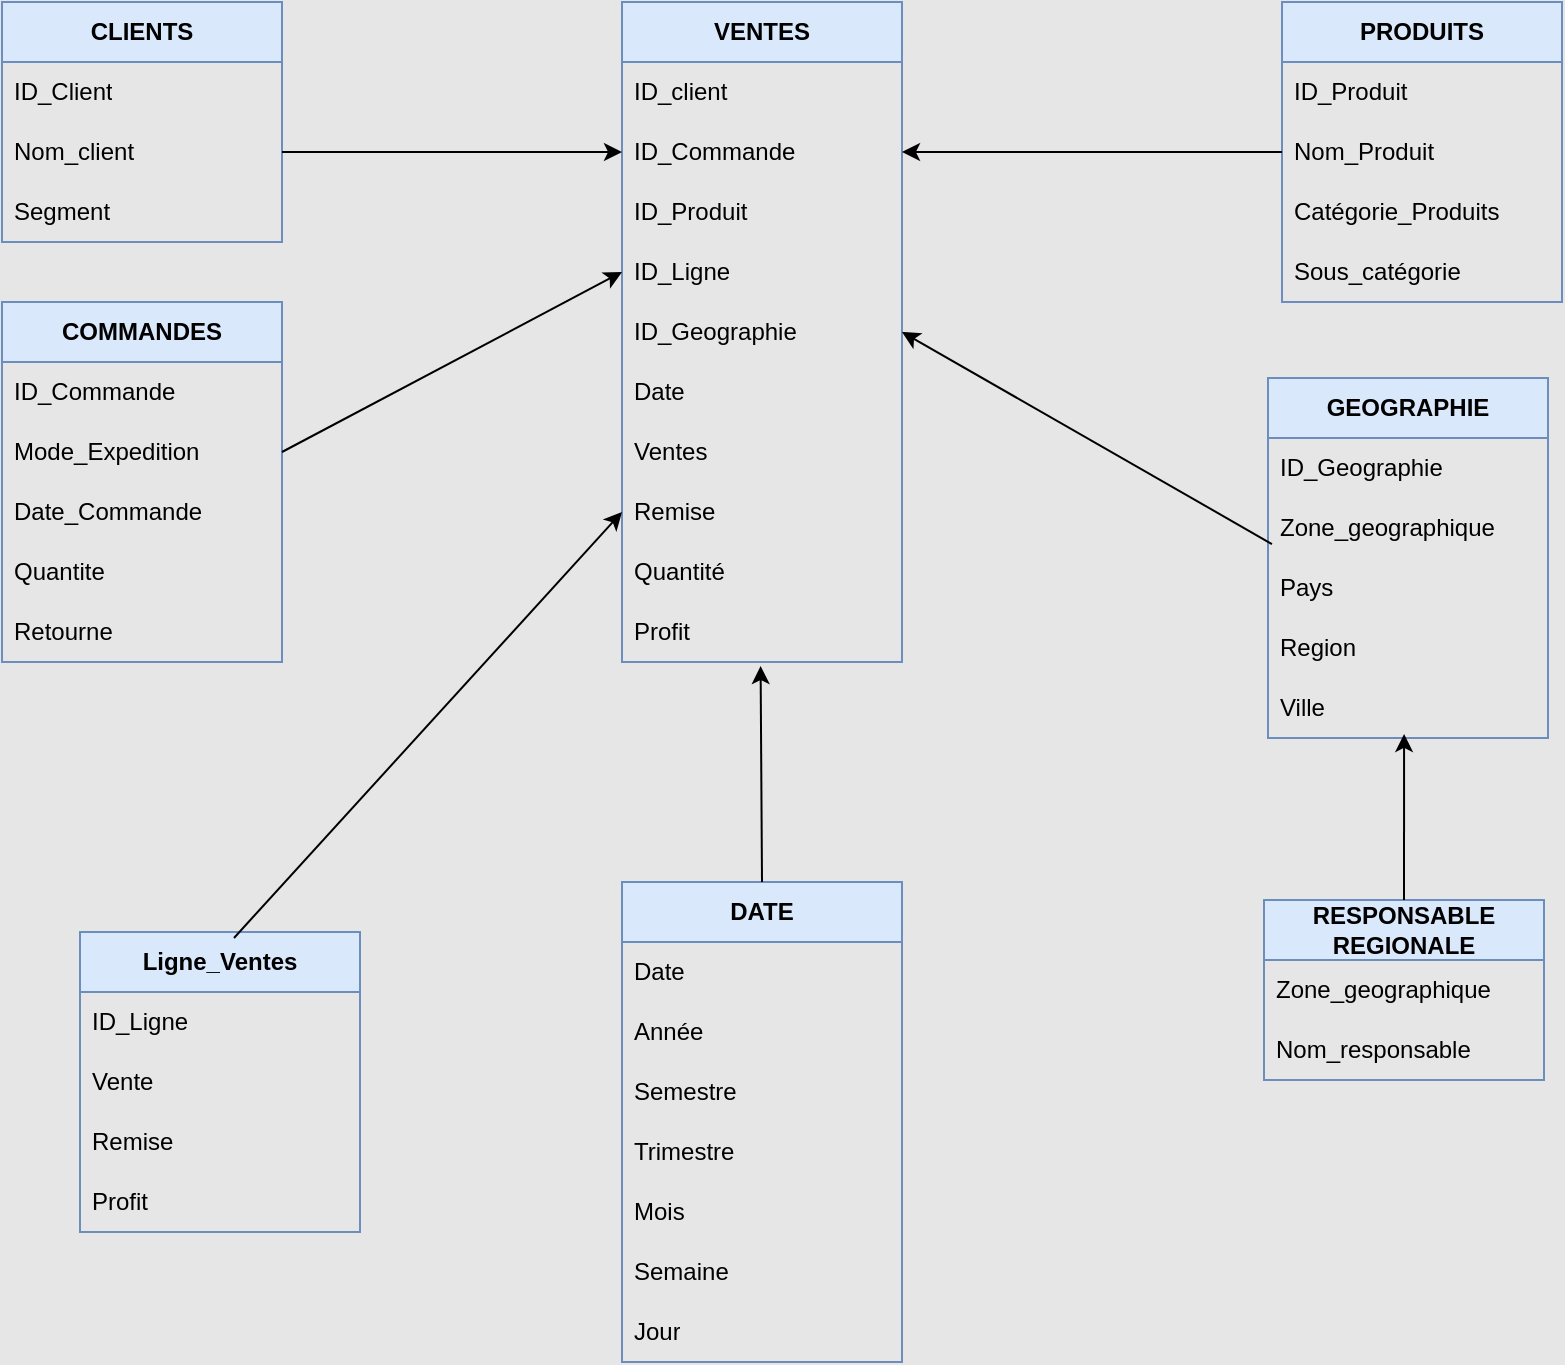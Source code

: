 <mxfile version="24.8.6">
  <diagram name="Page-1" id="FA7bjEqbY3LnTYzdbbdS">
    <mxGraphModel dx="1426" dy="749" grid="0" gridSize="11" guides="1" tooltips="1" connect="1" arrows="1" fold="1" page="1" pageScale="1" pageWidth="1169" pageHeight="827" background="#E6E6E6" math="0" shadow="0">
      <root>
        <mxCell id="0" />
        <mxCell id="1" parent="0" />
        <mxCell id="VqNqxyiwXD6GMl-SkYaF-2" value="VENTES" style="swimlane;fontStyle=1;childLayout=stackLayout;horizontal=1;startSize=30;horizontalStack=0;resizeParent=1;resizeParentMax=0;resizeLast=0;collapsible=1;marginBottom=0;whiteSpace=wrap;html=1;fillColor=#dae8fc;strokeColor=#6c8ebf;" parent="1" vertex="1">
          <mxGeometry x="506" y="45" width="140" height="330" as="geometry" />
        </mxCell>
        <mxCell id="VqNqxyiwXD6GMl-SkYaF-4" value="ID_client" style="text;strokeColor=none;fillColor=none;align=left;verticalAlign=middle;spacingLeft=4;spacingRight=4;overflow=hidden;points=[[0,0.5],[1,0.5]];portConstraint=eastwest;rotatable=0;whiteSpace=wrap;html=1;" parent="VqNqxyiwXD6GMl-SkYaF-2" vertex="1">
          <mxGeometry y="30" width="140" height="30" as="geometry" />
        </mxCell>
        <mxCell id="VqNqxyiwXD6GMl-SkYaF-5" value="ID_Commande" style="text;strokeColor=none;fillColor=none;align=left;verticalAlign=middle;spacingLeft=4;spacingRight=4;overflow=hidden;points=[[0,0.5],[1,0.5]];portConstraint=eastwest;rotatable=0;whiteSpace=wrap;html=1;" parent="VqNqxyiwXD6GMl-SkYaF-2" vertex="1">
          <mxGeometry y="60" width="140" height="30" as="geometry" />
        </mxCell>
        <mxCell id="VqNqxyiwXD6GMl-SkYaF-6" value="ID_Produit" style="text;strokeColor=none;fillColor=none;align=left;verticalAlign=middle;spacingLeft=4;spacingRight=4;overflow=hidden;points=[[0,0.5],[1,0.5]];portConstraint=eastwest;rotatable=0;whiteSpace=wrap;html=1;" parent="VqNqxyiwXD6GMl-SkYaF-2" vertex="1">
          <mxGeometry y="90" width="140" height="30" as="geometry" />
        </mxCell>
        <mxCell id="BcAyURZUD1fiG0en-QSX-8" value="ID_Ligne" style="text;strokeColor=none;fillColor=none;align=left;verticalAlign=middle;spacingLeft=4;spacingRight=4;overflow=hidden;points=[[0,0.5],[1,0.5]];portConstraint=eastwest;rotatable=0;whiteSpace=wrap;html=1;" parent="VqNqxyiwXD6GMl-SkYaF-2" vertex="1">
          <mxGeometry y="120" width="140" height="30" as="geometry" />
        </mxCell>
        <mxCell id="VqNqxyiwXD6GMl-SkYaF-8" value="ID_Geographie" style="text;strokeColor=none;fillColor=none;align=left;verticalAlign=middle;spacingLeft=4;spacingRight=4;overflow=hidden;points=[[0,0.5],[1,0.5]];portConstraint=eastwest;rotatable=0;whiteSpace=wrap;html=1;" parent="VqNqxyiwXD6GMl-SkYaF-2" vertex="1">
          <mxGeometry y="150" width="140" height="30" as="geometry" />
        </mxCell>
        <mxCell id="VqNqxyiwXD6GMl-SkYaF-37" value="Date" style="text;strokeColor=none;fillColor=none;align=left;verticalAlign=middle;spacingLeft=4;spacingRight=4;overflow=hidden;points=[[0,0.5],[1,0.5]];portConstraint=eastwest;rotatable=0;whiteSpace=wrap;html=1;" parent="VqNqxyiwXD6GMl-SkYaF-2" vertex="1">
          <mxGeometry y="180" width="140" height="30" as="geometry" />
        </mxCell>
        <mxCell id="VqNqxyiwXD6GMl-SkYaF-9" value="Ventes" style="text;strokeColor=none;fillColor=none;align=left;verticalAlign=middle;spacingLeft=4;spacingRight=4;overflow=hidden;points=[[0,0.5],[1,0.5]];portConstraint=eastwest;rotatable=0;whiteSpace=wrap;html=1;" parent="VqNqxyiwXD6GMl-SkYaF-2" vertex="1">
          <mxGeometry y="210" width="140" height="30" as="geometry" />
        </mxCell>
        <mxCell id="VqNqxyiwXD6GMl-SkYaF-10" value="Remise" style="text;strokeColor=none;fillColor=none;align=left;verticalAlign=middle;spacingLeft=4;spacingRight=4;overflow=hidden;points=[[0,0.5],[1,0.5]];portConstraint=eastwest;rotatable=0;whiteSpace=wrap;html=1;" parent="VqNqxyiwXD6GMl-SkYaF-2" vertex="1">
          <mxGeometry y="240" width="140" height="30" as="geometry" />
        </mxCell>
        <mxCell id="VqNqxyiwXD6GMl-SkYaF-11" value="Quantité" style="text;strokeColor=none;fillColor=none;align=left;verticalAlign=middle;spacingLeft=4;spacingRight=4;overflow=hidden;points=[[0,0.5],[1,0.5]];portConstraint=eastwest;rotatable=0;whiteSpace=wrap;html=1;" parent="VqNqxyiwXD6GMl-SkYaF-2" vertex="1">
          <mxGeometry y="270" width="140" height="30" as="geometry" />
        </mxCell>
        <mxCell id="VqNqxyiwXD6GMl-SkYaF-12" value="Profit" style="text;strokeColor=none;fillColor=none;align=left;verticalAlign=middle;spacingLeft=4;spacingRight=4;overflow=hidden;points=[[0,0.5],[1,0.5]];portConstraint=eastwest;rotatable=0;whiteSpace=wrap;html=1;" parent="VqNqxyiwXD6GMl-SkYaF-2" vertex="1">
          <mxGeometry y="300" width="140" height="30" as="geometry" />
        </mxCell>
        <mxCell id="VqNqxyiwXD6GMl-SkYaF-13" value="CLIENTS" style="swimlane;fontStyle=1;childLayout=stackLayout;horizontal=1;startSize=30;horizontalStack=0;resizeParent=1;resizeParentMax=0;resizeLast=0;collapsible=1;marginBottom=0;whiteSpace=wrap;html=1;fillColor=#dae8fc;strokeColor=#6c8ebf;" parent="1" vertex="1">
          <mxGeometry x="196" y="45" width="140" height="120" as="geometry" />
        </mxCell>
        <mxCell id="VqNqxyiwXD6GMl-SkYaF-14" value="ID_Client" style="text;strokeColor=none;fillColor=none;align=left;verticalAlign=middle;spacingLeft=4;spacingRight=4;overflow=hidden;points=[[0,0.5],[1,0.5]];portConstraint=eastwest;rotatable=0;whiteSpace=wrap;html=1;" parent="VqNqxyiwXD6GMl-SkYaF-13" vertex="1">
          <mxGeometry y="30" width="140" height="30" as="geometry" />
        </mxCell>
        <mxCell id="VqNqxyiwXD6GMl-SkYaF-15" value="Nom_client" style="text;strokeColor=none;fillColor=none;align=left;verticalAlign=middle;spacingLeft=4;spacingRight=4;overflow=hidden;points=[[0,0.5],[1,0.5]];portConstraint=eastwest;rotatable=0;whiteSpace=wrap;html=1;" parent="VqNqxyiwXD6GMl-SkYaF-13" vertex="1">
          <mxGeometry y="60" width="140" height="30" as="geometry" />
        </mxCell>
        <mxCell id="VqNqxyiwXD6GMl-SkYaF-16" value="Segment" style="text;strokeColor=none;fillColor=none;align=left;verticalAlign=middle;spacingLeft=4;spacingRight=4;overflow=hidden;points=[[0,0.5],[1,0.5]];portConstraint=eastwest;rotatable=0;whiteSpace=wrap;html=1;" parent="VqNqxyiwXD6GMl-SkYaF-13" vertex="1">
          <mxGeometry y="90" width="140" height="30" as="geometry" />
        </mxCell>
        <mxCell id="VqNqxyiwXD6GMl-SkYaF-17" value="PRODUITS" style="swimlane;fontStyle=1;childLayout=stackLayout;horizontal=1;startSize=30;horizontalStack=0;resizeParent=1;resizeParentMax=0;resizeLast=0;collapsible=1;marginBottom=0;whiteSpace=wrap;html=1;fillColor=#dae8fc;strokeColor=#6c8ebf;" parent="1" vertex="1">
          <mxGeometry x="836" y="45" width="140" height="150" as="geometry" />
        </mxCell>
        <mxCell id="VqNqxyiwXD6GMl-SkYaF-18" value="ID_Produit" style="text;strokeColor=none;fillColor=none;align=left;verticalAlign=middle;spacingLeft=4;spacingRight=4;overflow=hidden;points=[[0,0.5],[1,0.5]];portConstraint=eastwest;rotatable=0;whiteSpace=wrap;html=1;" parent="VqNqxyiwXD6GMl-SkYaF-17" vertex="1">
          <mxGeometry y="30" width="140" height="30" as="geometry" />
        </mxCell>
        <mxCell id="VqNqxyiwXD6GMl-SkYaF-19" value="Nom_Produit" style="text;strokeColor=none;fillColor=none;align=left;verticalAlign=middle;spacingLeft=4;spacingRight=4;overflow=hidden;points=[[0,0.5],[1,0.5]];portConstraint=eastwest;rotatable=0;whiteSpace=wrap;html=1;" parent="VqNqxyiwXD6GMl-SkYaF-17" vertex="1">
          <mxGeometry y="60" width="140" height="30" as="geometry" />
        </mxCell>
        <mxCell id="VqNqxyiwXD6GMl-SkYaF-21" value="Catégorie_Produits" style="text;strokeColor=none;fillColor=none;align=left;verticalAlign=middle;spacingLeft=4;spacingRight=4;overflow=hidden;points=[[0,0.5],[1,0.5]];portConstraint=eastwest;rotatable=0;whiteSpace=wrap;html=1;" parent="VqNqxyiwXD6GMl-SkYaF-17" vertex="1">
          <mxGeometry y="90" width="140" height="30" as="geometry" />
        </mxCell>
        <mxCell id="VqNqxyiwXD6GMl-SkYaF-20" value="Sous_catégorie" style="text;strokeColor=none;fillColor=none;align=left;verticalAlign=middle;spacingLeft=4;spacingRight=4;overflow=hidden;points=[[0,0.5],[1,0.5]];portConstraint=eastwest;rotatable=0;whiteSpace=wrap;html=1;" parent="VqNqxyiwXD6GMl-SkYaF-17" vertex="1">
          <mxGeometry y="120" width="140" height="30" as="geometry" />
        </mxCell>
        <mxCell id="VqNqxyiwXD6GMl-SkYaF-22" value="COMMANDES" style="swimlane;fontStyle=1;childLayout=stackLayout;horizontal=1;startSize=30;horizontalStack=0;resizeParent=1;resizeParentMax=0;resizeLast=0;collapsible=1;marginBottom=0;whiteSpace=wrap;html=1;fillColor=#dae8fc;strokeColor=#6c8ebf;" parent="1" vertex="1">
          <mxGeometry x="196" y="195" width="140" height="180" as="geometry" />
        </mxCell>
        <mxCell id="VqNqxyiwXD6GMl-SkYaF-23" value="ID_Commande" style="text;strokeColor=none;fillColor=none;align=left;verticalAlign=middle;spacingLeft=4;spacingRight=4;overflow=hidden;points=[[0,0.5],[1,0.5]];portConstraint=eastwest;rotatable=0;whiteSpace=wrap;html=1;" parent="VqNqxyiwXD6GMl-SkYaF-22" vertex="1">
          <mxGeometry y="30" width="140" height="30" as="geometry" />
        </mxCell>
        <mxCell id="VqNqxyiwXD6GMl-SkYaF-24" value="Mode_Expedition" style="text;strokeColor=none;fillColor=none;align=left;verticalAlign=middle;spacingLeft=4;spacingRight=4;overflow=hidden;points=[[0,0.5],[1,0.5]];portConstraint=eastwest;rotatable=0;whiteSpace=wrap;html=1;" parent="VqNqxyiwXD6GMl-SkYaF-22" vertex="1">
          <mxGeometry y="60" width="140" height="30" as="geometry" />
        </mxCell>
        <mxCell id="VqNqxyiwXD6GMl-SkYaF-25" value="Date_Commande" style="text;strokeColor=none;fillColor=none;align=left;verticalAlign=middle;spacingLeft=4;spacingRight=4;overflow=hidden;points=[[0,0.5],[1,0.5]];portConstraint=eastwest;rotatable=0;whiteSpace=wrap;html=1;" parent="VqNqxyiwXD6GMl-SkYaF-22" vertex="1">
          <mxGeometry y="90" width="140" height="30" as="geometry" />
        </mxCell>
        <mxCell id="dWfpXdh0p1NlIz4Uaqzw-2" value="Quantite" style="text;strokeColor=none;fillColor=none;align=left;verticalAlign=middle;spacingLeft=4;spacingRight=4;overflow=hidden;points=[[0,0.5],[1,0.5]];portConstraint=eastwest;rotatable=0;whiteSpace=wrap;html=1;" vertex="1" parent="VqNqxyiwXD6GMl-SkYaF-22">
          <mxGeometry y="120" width="140" height="30" as="geometry" />
        </mxCell>
        <mxCell id="BcAyURZUD1fiG0en-QSX-7" value="Retourne" style="text;strokeColor=none;fillColor=none;align=left;verticalAlign=middle;spacingLeft=4;spacingRight=4;overflow=hidden;points=[[0,0.5],[1,0.5]];portConstraint=eastwest;rotatable=0;whiteSpace=wrap;html=1;" parent="VqNqxyiwXD6GMl-SkYaF-22" vertex="1">
          <mxGeometry y="150" width="140" height="30" as="geometry" />
        </mxCell>
        <mxCell id="VqNqxyiwXD6GMl-SkYaF-26" value="GEOGRAPHIE" style="swimlane;fontStyle=1;childLayout=stackLayout;horizontal=1;startSize=30;horizontalStack=0;resizeParent=1;resizeParentMax=0;resizeLast=0;collapsible=1;marginBottom=0;whiteSpace=wrap;html=1;fillColor=#dae8fc;strokeColor=#6c8ebf;" parent="1" vertex="1">
          <mxGeometry x="829" y="233" width="140" height="180" as="geometry" />
        </mxCell>
        <mxCell id="VqNqxyiwXD6GMl-SkYaF-27" value="ID_Geographie" style="text;strokeColor=none;fillColor=none;align=left;verticalAlign=middle;spacingLeft=4;spacingRight=4;overflow=hidden;points=[[0,0.5],[1,0.5]];portConstraint=eastwest;rotatable=0;whiteSpace=wrap;html=1;" parent="VqNqxyiwXD6GMl-SkYaF-26" vertex="1">
          <mxGeometry y="30" width="140" height="30" as="geometry" />
        </mxCell>
        <mxCell id="dWfpXdh0p1NlIz4Uaqzw-3" value="Zone_geographique" style="text;strokeColor=none;fillColor=none;align=left;verticalAlign=middle;spacingLeft=4;spacingRight=4;overflow=hidden;points=[[0,0.5],[1,0.5]];portConstraint=eastwest;rotatable=0;whiteSpace=wrap;html=1;" vertex="1" parent="VqNqxyiwXD6GMl-SkYaF-26">
          <mxGeometry y="60" width="140" height="30" as="geometry" />
        </mxCell>
        <mxCell id="VqNqxyiwXD6GMl-SkYaF-28" value="Pays" style="text;strokeColor=none;fillColor=none;align=left;verticalAlign=middle;spacingLeft=4;spacingRight=4;overflow=hidden;points=[[0,0.5],[1,0.5]];portConstraint=eastwest;rotatable=0;whiteSpace=wrap;html=1;" parent="VqNqxyiwXD6GMl-SkYaF-26" vertex="1">
          <mxGeometry y="90" width="140" height="30" as="geometry" />
        </mxCell>
        <mxCell id="VqNqxyiwXD6GMl-SkYaF-29" value="Region" style="text;strokeColor=none;fillColor=none;align=left;verticalAlign=middle;spacingLeft=4;spacingRight=4;overflow=hidden;points=[[0,0.5],[1,0.5]];portConstraint=eastwest;rotatable=0;whiteSpace=wrap;html=1;" parent="VqNqxyiwXD6GMl-SkYaF-26" vertex="1">
          <mxGeometry y="120" width="140" height="30" as="geometry" />
        </mxCell>
        <mxCell id="VqNqxyiwXD6GMl-SkYaF-30" value="Ville" style="text;strokeColor=none;fillColor=none;align=left;verticalAlign=middle;spacingLeft=4;spacingRight=4;overflow=hidden;points=[[0,0.5],[1,0.5]];portConstraint=eastwest;rotatable=0;whiteSpace=wrap;html=1;" parent="VqNqxyiwXD6GMl-SkYaF-26" vertex="1">
          <mxGeometry y="150" width="140" height="30" as="geometry" />
        </mxCell>
        <mxCell id="VqNqxyiwXD6GMl-SkYaF-32" value="RESPONSABLE REGIONALE" style="swimlane;fontStyle=1;childLayout=stackLayout;horizontal=1;startSize=30;horizontalStack=0;resizeParent=1;resizeParentMax=0;resizeLast=0;collapsible=1;marginBottom=0;whiteSpace=wrap;html=1;fillColor=#dae8fc;strokeColor=#6c8ebf;" parent="1" vertex="1">
          <mxGeometry x="827" y="494" width="140" height="90" as="geometry" />
        </mxCell>
        <mxCell id="VqNqxyiwXD6GMl-SkYaF-33" value="Zone_geographique" style="text;strokeColor=none;fillColor=none;align=left;verticalAlign=middle;spacingLeft=4;spacingRight=4;overflow=hidden;points=[[0,0.5],[1,0.5]];portConstraint=eastwest;rotatable=0;whiteSpace=wrap;html=1;" parent="VqNqxyiwXD6GMl-SkYaF-32" vertex="1">
          <mxGeometry y="30" width="140" height="30" as="geometry" />
        </mxCell>
        <mxCell id="VqNqxyiwXD6GMl-SkYaF-34" value="Nom_responsable" style="text;strokeColor=none;fillColor=none;align=left;verticalAlign=middle;spacingLeft=4;spacingRight=4;overflow=hidden;points=[[0,0.5],[1,0.5]];portConstraint=eastwest;rotatable=0;whiteSpace=wrap;html=1;" parent="VqNqxyiwXD6GMl-SkYaF-32" vertex="1">
          <mxGeometry y="60" width="140" height="30" as="geometry" />
        </mxCell>
        <mxCell id="VqNqxyiwXD6GMl-SkYaF-40" value="DATE" style="swimlane;fontStyle=1;childLayout=stackLayout;horizontal=1;startSize=30;horizontalStack=0;resizeParent=1;resizeParentMax=0;resizeLast=0;collapsible=1;marginBottom=0;whiteSpace=wrap;html=1;fillColor=#dae8fc;strokeColor=#6c8ebf;" parent="1" vertex="1">
          <mxGeometry x="506" y="485" width="140" height="240" as="geometry" />
        </mxCell>
        <mxCell id="VqNqxyiwXD6GMl-SkYaF-41" value="Date" style="text;strokeColor=none;fillColor=none;align=left;verticalAlign=middle;spacingLeft=4;spacingRight=4;overflow=hidden;points=[[0,0.5],[1,0.5]];portConstraint=eastwest;rotatable=0;whiteSpace=wrap;html=1;" parent="VqNqxyiwXD6GMl-SkYaF-40" vertex="1">
          <mxGeometry y="30" width="140" height="30" as="geometry" />
        </mxCell>
        <mxCell id="VqNqxyiwXD6GMl-SkYaF-42" value="Année&amp;nbsp;" style="text;strokeColor=none;fillColor=none;align=left;verticalAlign=middle;spacingLeft=4;spacingRight=4;overflow=hidden;points=[[0,0.5],[1,0.5]];portConstraint=eastwest;rotatable=0;whiteSpace=wrap;html=1;" parent="VqNqxyiwXD6GMl-SkYaF-40" vertex="1">
          <mxGeometry y="60" width="140" height="30" as="geometry" />
        </mxCell>
        <mxCell id="VqNqxyiwXD6GMl-SkYaF-43" value="Semestre" style="text;strokeColor=none;fillColor=none;align=left;verticalAlign=middle;spacingLeft=4;spacingRight=4;overflow=hidden;points=[[0,0.5],[1,0.5]];portConstraint=eastwest;rotatable=0;whiteSpace=wrap;html=1;" parent="VqNqxyiwXD6GMl-SkYaF-40" vertex="1">
          <mxGeometry y="90" width="140" height="30" as="geometry" />
        </mxCell>
        <mxCell id="VqNqxyiwXD6GMl-SkYaF-47" value="Trimestre" style="text;strokeColor=none;fillColor=none;align=left;verticalAlign=middle;spacingLeft=4;spacingRight=4;overflow=hidden;points=[[0,0.5],[1,0.5]];portConstraint=eastwest;rotatable=0;whiteSpace=wrap;html=1;" parent="VqNqxyiwXD6GMl-SkYaF-40" vertex="1">
          <mxGeometry y="120" width="140" height="30" as="geometry" />
        </mxCell>
        <mxCell id="VqNqxyiwXD6GMl-SkYaF-44" value="Mois" style="text;strokeColor=none;fillColor=none;align=left;verticalAlign=middle;spacingLeft=4;spacingRight=4;overflow=hidden;points=[[0,0.5],[1,0.5]];portConstraint=eastwest;rotatable=0;whiteSpace=wrap;html=1;" parent="VqNqxyiwXD6GMl-SkYaF-40" vertex="1">
          <mxGeometry y="150" width="140" height="30" as="geometry" />
        </mxCell>
        <mxCell id="VqNqxyiwXD6GMl-SkYaF-45" value="Semaine" style="text;strokeColor=none;fillColor=none;align=left;verticalAlign=middle;spacingLeft=4;spacingRight=4;overflow=hidden;points=[[0,0.5],[1,0.5]];portConstraint=eastwest;rotatable=0;whiteSpace=wrap;html=1;" parent="VqNqxyiwXD6GMl-SkYaF-40" vertex="1">
          <mxGeometry y="180" width="140" height="30" as="geometry" />
        </mxCell>
        <mxCell id="VqNqxyiwXD6GMl-SkYaF-46" value="Jour" style="text;strokeColor=none;fillColor=none;align=left;verticalAlign=middle;spacingLeft=4;spacingRight=4;overflow=hidden;points=[[0,0.5],[1,0.5]];portConstraint=eastwest;rotatable=0;whiteSpace=wrap;html=1;" parent="VqNqxyiwXD6GMl-SkYaF-40" vertex="1">
          <mxGeometry y="210" width="140" height="30" as="geometry" />
        </mxCell>
        <mxCell id="VqNqxyiwXD6GMl-SkYaF-52" style="edgeStyle=orthogonalEdgeStyle;rounded=0;orthogonalLoop=1;jettySize=auto;html=1;exitX=1;exitY=0.5;exitDx=0;exitDy=0;entryX=0;entryY=0.5;entryDx=0;entryDy=0;" parent="1" source="VqNqxyiwXD6GMl-SkYaF-15" target="VqNqxyiwXD6GMl-SkYaF-5" edge="1">
          <mxGeometry relative="1" as="geometry" />
        </mxCell>
        <mxCell id="VqNqxyiwXD6GMl-SkYaF-55" style="edgeStyle=orthogonalEdgeStyle;rounded=0;orthogonalLoop=1;jettySize=auto;html=1;exitX=0;exitY=0.5;exitDx=0;exitDy=0;entryX=1;entryY=0.5;entryDx=0;entryDy=0;" parent="1" source="VqNqxyiwXD6GMl-SkYaF-19" target="VqNqxyiwXD6GMl-SkYaF-5" edge="1">
          <mxGeometry relative="1" as="geometry" />
        </mxCell>
        <mxCell id="VqNqxyiwXD6GMl-SkYaF-62" value="" style="endArrow=classic;html=1;rounded=0;entryX=0.495;entryY=1.067;entryDx=0;entryDy=0;entryPerimeter=0;exitX=0.5;exitY=0;exitDx=0;exitDy=0;" parent="1" source="VqNqxyiwXD6GMl-SkYaF-40" target="VqNqxyiwXD6GMl-SkYaF-12" edge="1">
          <mxGeometry width="50" height="50" relative="1" as="geometry">
            <mxPoint x="551" y="485" as="sourcePoint" />
            <mxPoint x="601" y="435" as="targetPoint" />
          </mxGeometry>
        </mxCell>
        <mxCell id="BcAyURZUD1fiG0en-QSX-1" value="Ligne_Ventes" style="swimlane;fontStyle=1;childLayout=stackLayout;horizontal=1;startSize=30;horizontalStack=0;resizeParent=1;resizeParentMax=0;resizeLast=0;collapsible=1;marginBottom=0;whiteSpace=wrap;html=1;fillColor=#dae8fc;strokeColor=#6c8ebf;" parent="1" vertex="1">
          <mxGeometry x="235" y="510" width="140" height="150" as="geometry" />
        </mxCell>
        <mxCell id="BcAyURZUD1fiG0en-QSX-2" value="ID_Ligne" style="text;strokeColor=none;fillColor=none;align=left;verticalAlign=middle;spacingLeft=4;spacingRight=4;overflow=hidden;points=[[0,0.5],[1,0.5]];portConstraint=eastwest;rotatable=0;whiteSpace=wrap;html=1;" parent="BcAyURZUD1fiG0en-QSX-1" vertex="1">
          <mxGeometry y="30" width="140" height="30" as="geometry" />
        </mxCell>
        <mxCell id="BcAyURZUD1fiG0en-QSX-3" value="Vente" style="text;strokeColor=none;fillColor=none;align=left;verticalAlign=middle;spacingLeft=4;spacingRight=4;overflow=hidden;points=[[0,0.5],[1,0.5]];portConstraint=eastwest;rotatable=0;whiteSpace=wrap;html=1;" parent="BcAyURZUD1fiG0en-QSX-1" vertex="1">
          <mxGeometry y="60" width="140" height="30" as="geometry" />
        </mxCell>
        <mxCell id="dWfpXdh0p1NlIz4Uaqzw-1" value="Remise" style="text;strokeColor=none;fillColor=none;align=left;verticalAlign=middle;spacingLeft=4;spacingRight=4;overflow=hidden;points=[[0,0.5],[1,0.5]];portConstraint=eastwest;rotatable=0;whiteSpace=wrap;html=1;" vertex="1" parent="BcAyURZUD1fiG0en-QSX-1">
          <mxGeometry y="90" width="140" height="30" as="geometry" />
        </mxCell>
        <mxCell id="BcAyURZUD1fiG0en-QSX-5" value="Profit" style="text;strokeColor=none;fillColor=none;align=left;verticalAlign=middle;spacingLeft=4;spacingRight=4;overflow=hidden;points=[[0,0.5],[1,0.5]];portConstraint=eastwest;rotatable=0;whiteSpace=wrap;html=1;" parent="BcAyURZUD1fiG0en-QSX-1" vertex="1">
          <mxGeometry y="120" width="140" height="30" as="geometry" />
        </mxCell>
        <mxCell id="BcAyURZUD1fiG0en-QSX-6" value="" style="endArrow=classic;html=1;rounded=0;exitX=0.55;exitY=0.02;exitDx=0;exitDy=0;exitPerimeter=0;entryX=0;entryY=0.5;entryDx=0;entryDy=0;" parent="1" source="BcAyURZUD1fiG0en-QSX-1" target="VqNqxyiwXD6GMl-SkYaF-10" edge="1">
          <mxGeometry width="50" height="50" relative="1" as="geometry">
            <mxPoint x="382" y="413" as="sourcePoint" />
            <mxPoint x="432" y="363" as="targetPoint" />
          </mxGeometry>
        </mxCell>
        <mxCell id="BcAyURZUD1fiG0en-QSX-9" value="" style="endArrow=classic;html=1;rounded=0;exitX=0.5;exitY=0;exitDx=0;exitDy=0;entryX=0.486;entryY=0.933;entryDx=0;entryDy=0;entryPerimeter=0;" parent="1" source="VqNqxyiwXD6GMl-SkYaF-32" target="VqNqxyiwXD6GMl-SkYaF-30" edge="1">
          <mxGeometry width="50" height="50" relative="1" as="geometry">
            <mxPoint x="722" y="449" as="sourcePoint" />
            <mxPoint x="772" y="399" as="targetPoint" />
          </mxGeometry>
        </mxCell>
        <mxCell id="dWfpXdh0p1NlIz4Uaqzw-4" value="" style="endArrow=classic;html=1;rounded=0;exitX=1;exitY=0.5;exitDx=0;exitDy=0;entryX=0;entryY=0.5;entryDx=0;entryDy=0;" edge="1" parent="1" source="VqNqxyiwXD6GMl-SkYaF-24" target="BcAyURZUD1fiG0en-QSX-8">
          <mxGeometry width="50" height="50" relative="1" as="geometry">
            <mxPoint x="404" y="231" as="sourcePoint" />
            <mxPoint x="454" y="181" as="targetPoint" />
          </mxGeometry>
        </mxCell>
        <mxCell id="dWfpXdh0p1NlIz4Uaqzw-5" value="" style="endArrow=classic;html=1;rounded=0;entryX=1;entryY=0.5;entryDx=0;entryDy=0;exitX=0.014;exitY=0.767;exitDx=0;exitDy=0;exitPerimeter=0;" edge="1" parent="1" source="dWfpXdh0p1NlIz4Uaqzw-3" target="VqNqxyiwXD6GMl-SkYaF-8">
          <mxGeometry width="50" height="50" relative="1" as="geometry">
            <mxPoint x="757" y="299" as="sourcePoint" />
            <mxPoint x="807" y="249" as="targetPoint" />
          </mxGeometry>
        </mxCell>
      </root>
    </mxGraphModel>
  </diagram>
</mxfile>
